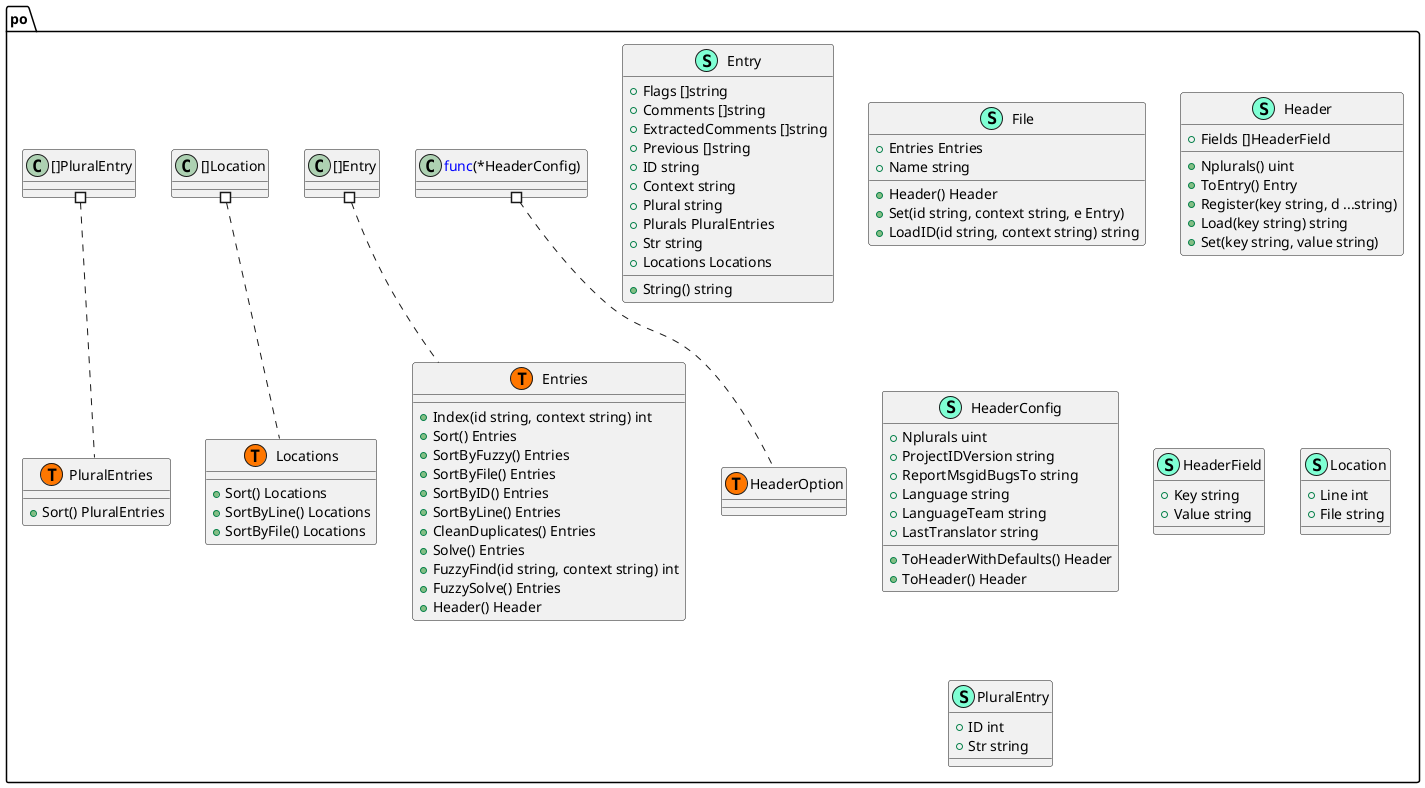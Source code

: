 @startuml
namespace po {
    class Entries << (S,Aquamarine) >> {
        + Index(id string, context string) int
        + Sort() Entries
        + SortByFuzzy() Entries
        + SortByFile() Entries
        + SortByID() Entries
        + SortByLine() Entries
        + CleanDuplicates() Entries
        + Solve() Entries
        + FuzzyFind(id string, context string) int
        + FuzzySolve() Entries
        + Header() Header

    }
    class Entry << (S,Aquamarine) >> {
        + Flags []string
        + Comments []string
        + ExtractedComments []string
        + Previous []string
        + ID string
        + Context string
        + Plural string
        + Plurals PluralEntries
        + Str string
        + Locations Locations

        + String() string

    }
    class File << (S,Aquamarine) >> {
        + Entries Entries
        + Name string

        + Header() Header
        + Set(id string, context string, e Entry) 
        + LoadID(id string, context string) string

    }
    class Header << (S,Aquamarine) >> {
        + Fields []HeaderField

        + Nplurals() uint
        + ToEntry() Entry
        + Register(key string, d ...string) 
        + Load(key string) string
        + Set(key string, value string) 

    }
    class HeaderConfig << (S,Aquamarine) >> {
        + Nplurals uint
        + ProjectIDVersion string
        + ReportMsgidBugsTo string
        + Language string
        + LanguageTeam string
        + LastTranslator string

        + ToHeaderWithDefaults() Header
        + ToHeader() Header

    }
    class HeaderField << (S,Aquamarine) >> {
        + Key string
        + Value string

    }
    class Location << (S,Aquamarine) >> {
        + Line int
        + File string

    }
    class Locations << (S,Aquamarine) >> {
        + Sort() Locations
        + SortByLine() Locations
        + SortByFile() Locations

    }
    class PluralEntries << (S,Aquamarine) >> {
        + Sort() PluralEntries

    }
    class PluralEntry << (S,Aquamarine) >> {
        + ID int
        + Str string

    }
    class po.Entries << (T, #FF7700) >>  {
    }
    class po.HeaderOption << (T, #FF7700) >>  {
    }
    class po.Locations << (T, #FF7700) >>  {
    }
    class po.PluralEntries << (T, #FF7700) >>  {
    }
}


"po.<font color=blue>func</font>(*HeaderConfig) " #.. "po.HeaderOption"
"po.[]Entry" #.. "po.Entries"
"po.[]Location" #.. "po.Locations"
"po.[]PluralEntry" #.. "po.PluralEntries"
@enduml
